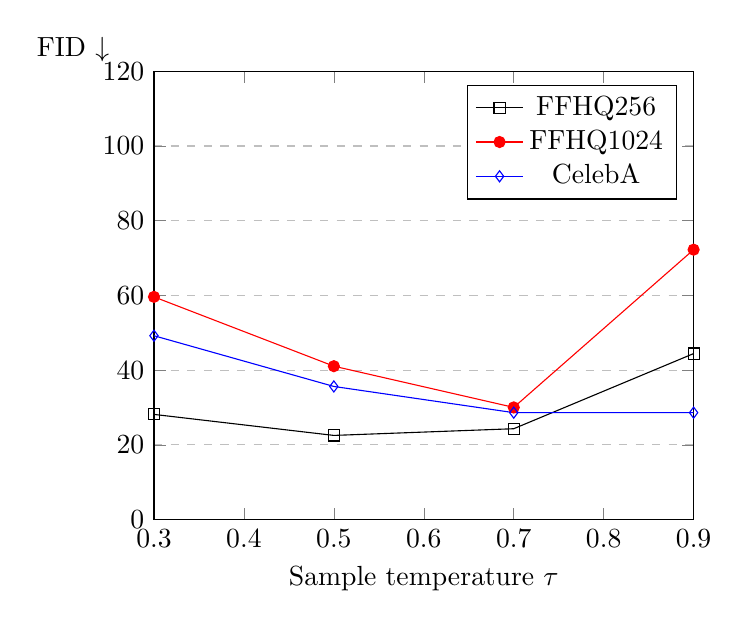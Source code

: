 \begin{tikzpicture}
\begin{axis}[
y label style={at={(axis description cs:-0.15,1.0)},rotate=-90,anchor=south},
title={},
xlabel={Sample temperature $\tau$},
ylabel={FID $\downarrow$},
xmin=0.3, xmax=0.9,
ymin=0, ymax=120,
xtick={0.3,0.4,0.5,0.6,0.7,0.8,0.9},
ytick={0,20,40,60,80,100,120},
legend pos=north east,
ymajorgrids=true,
grid style=dashed,
]\addplot[color=black, mark=square]
coordinates {(1.0, 83.598)(0.9, 44.434)(0.7, 24.322)(0.5, 22.53)(0.3, 28.155)};
\addlegendentry{FFHQ256}
\addplot[color=red, mark=*]
coordinates {(1.0, 281.356)(0.9, 72.25)(0.7, 30.031)(0.5, 41.062)(0.3, 59.616)};
\addlegendentry{FFHQ1024}
\addplot[color=blue, mark=diamond]
coordinates {(1.0, 75.802)(0.9, 28.617)(0.7, 28.622)(0.5, 35.636)(0.3, 49.217)};
\addlegendentry{CelebA}
\end{axis}
\end{tikzpicture}
